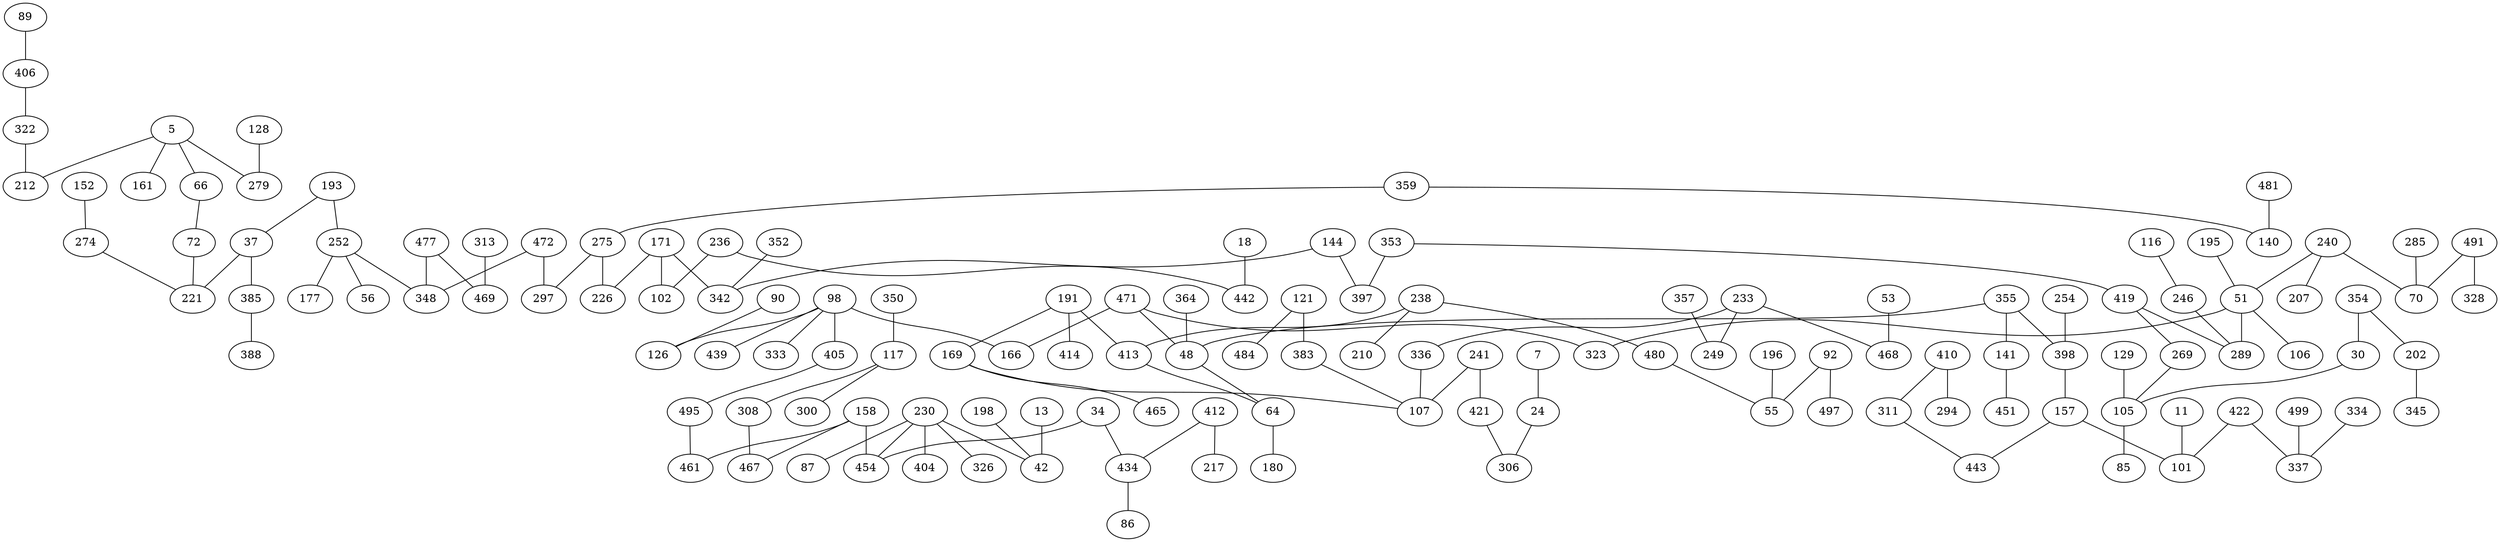 graph G{
89--406;
191--413;
191--169;
191--414;
193--252;
193--37;
195--51;
471--166;
471--323;
471--48;
196--55;
350--117;
230--404;
230--326;
230--87;
230--454;
230--42;
472--297;
472--348;
198--42;
352--342;
353--419;
353--397;
233--336;
233--249;
233--468;
354--30;
354--202;
355--48;
355--398;
355--141;
477--348;
477--469;
357--249;
236--102;
236--442;
116--246;
238--413;
238--210;
238--480;
359--275;
359--140;
90--126;
117--308;
117--300;
92--55;
92--497;
98--405;
98--126;
98--166;
98--333;
98--439;
11--101;
13--42;
18--442;
480--55;
481--140;
240--51;
240--207;
240--70;
241--107;
241--421;
121--383;
121--484;
364--48;
246--289;
5--66;
5--279;
5--212;
5--161;
7--24;
128--279;
129--105;
405--495;
406--322;
24--306;
491--70;
491--328;
252--348;
252--177;
252--56;
495--461;
254--398;
410--311;
410--294;
499--337;
412--434;
412--217;
413--64;
419--289;
419--269;
30--105;
34--454;
34--434;
37--385;
37--221;
141--451;
383--107;
385--388;
144--397;
144--342;
421--306;
422--101;
422--337;
269--105;
308--467;
48--64;
152--274;
274--221;
275--226;
275--297;
398--157;
157--443;
157--101;
311--443;
158--454;
158--467;
158--461;
434--86;
313--469;
51--323;
51--106;
51--289;
53--468;
285--70;
322--212;
169--465;
169--107;
202--345;
64--180;
66--72;
171--342;
171--226;
171--102;
334--337;
336--107;
72--221;
105--85;
}
